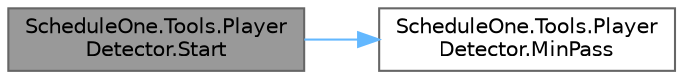 digraph "ScheduleOne.Tools.PlayerDetector.Start"
{
 // LATEX_PDF_SIZE
  bgcolor="transparent";
  edge [fontname=Helvetica,fontsize=10,labelfontname=Helvetica,labelfontsize=10];
  node [fontname=Helvetica,fontsize=10,shape=box,height=0.2,width=0.4];
  rankdir="LR";
  Node1 [id="Node000001",label="ScheduleOne.Tools.Player\lDetector.Start",height=0.2,width=0.4,color="gray40", fillcolor="grey60", style="filled", fontcolor="black",tooltip=" "];
  Node1 -> Node2 [id="edge1_Node000001_Node000002",color="steelblue1",style="solid",tooltip=" "];
  Node2 [id="Node000002",label="ScheduleOne.Tools.Player\lDetector.MinPass",height=0.2,width=0.4,color="grey40", fillcolor="white", style="filled",URL="$class_schedule_one_1_1_tools_1_1_player_detector.html#a96a57d17a1ccb4b52fb91ad1f71c2eb9",tooltip=" "];
}
